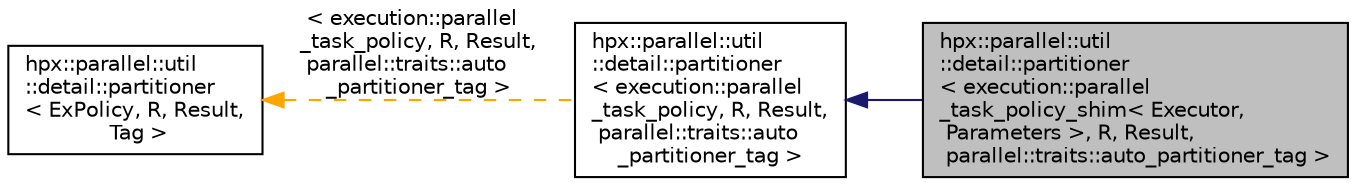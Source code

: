 digraph "hpx::parallel::util::detail::partitioner&lt; execution::parallel_task_policy_shim&lt; Executor, Parameters &gt;, R, Result, parallel::traits::auto_partitioner_tag &gt;"
{
  edge [fontname="Helvetica",fontsize="10",labelfontname="Helvetica",labelfontsize="10"];
  node [fontname="Helvetica",fontsize="10",shape=record];
  rankdir="LR";
  Node0 [label="hpx::parallel::util\l::detail::partitioner\l\< execution::parallel\l_task_policy_shim\< Executor,\l Parameters \>, R, Result,\l parallel::traits::auto_partitioner_tag \>",height=0.2,width=0.4,color="black", fillcolor="grey75", style="filled", fontcolor="black"];
  Node1 -> Node0 [dir="back",color="midnightblue",fontsize="10",style="solid",fontname="Helvetica"];
  Node1 [label="hpx::parallel::util\l::detail::partitioner\l\< execution::parallel\l_task_policy, R, Result,\l parallel::traits::auto\l_partitioner_tag \>",height=0.2,width=0.4,color="black", fillcolor="white", style="filled",URL="$d9/d68/structhpx_1_1parallel_1_1util_1_1detail_1_1partitioner.html"];
  Node2 -> Node1 [dir="back",color="orange",fontsize="10",style="dashed",label=" \< execution::parallel\l_task_policy, R, Result,\l parallel::traits::auto\l_partitioner_tag \>" ,fontname="Helvetica"];
  Node2 [label="hpx::parallel::util\l::detail::partitioner\l\< ExPolicy, R, Result,\l Tag \>",height=0.2,width=0.4,color="black", fillcolor="white", style="filled",URL="$d9/d68/structhpx_1_1parallel_1_1util_1_1detail_1_1partitioner.html"];
}
